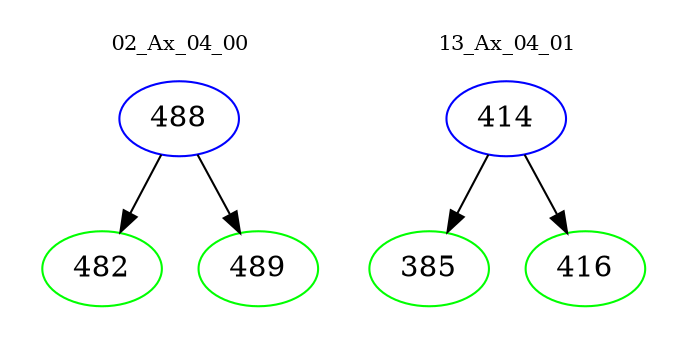 digraph{
subgraph cluster_0 {
color = white
label = "02_Ax_04_00";
fontsize=10;
T0_488 [label="488", color="blue"]
T0_488 -> T0_482 [color="black"]
T0_482 [label="482", color="green"]
T0_488 -> T0_489 [color="black"]
T0_489 [label="489", color="green"]
}
subgraph cluster_1 {
color = white
label = "13_Ax_04_01";
fontsize=10;
T1_414 [label="414", color="blue"]
T1_414 -> T1_385 [color="black"]
T1_385 [label="385", color="green"]
T1_414 -> T1_416 [color="black"]
T1_416 [label="416", color="green"]
}
}
